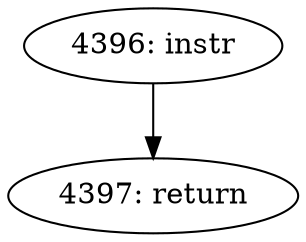 digraph CFG_tcp_store_ts_recent {
4396 [label="4396: instr"]
	4396 -> 4397
4397 [label="4397: return"]
	
}
